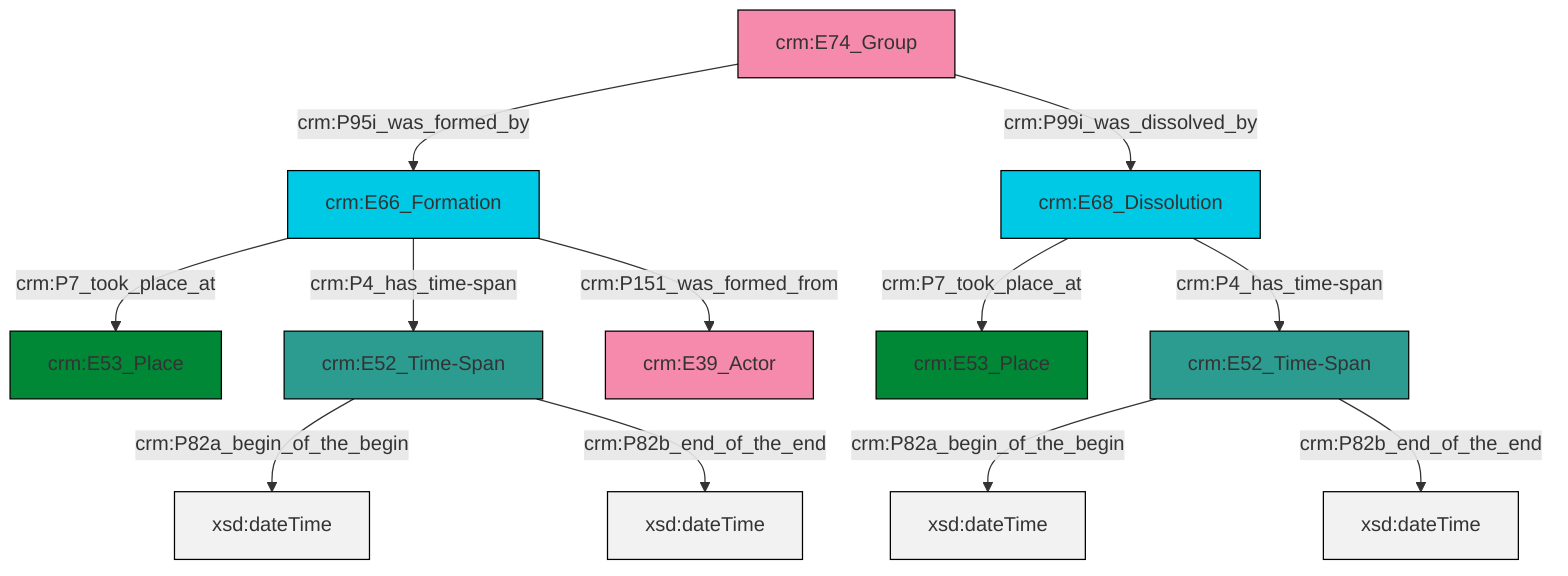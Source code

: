graph TD
classDef Literal fill:#f2f2f2,stroke:#000000;
classDef CRM_Entity fill:#FFFFFF,stroke:#000000;
classDef Temporal_Entity fill:#00C9E6, stroke:#000000;
classDef Type fill:#E18312, stroke:#000000;
classDef Time-Span fill:#2C9C91, stroke:#000000;
classDef Appellation fill:#FFEB7F, stroke:#000000;
classDef Place fill:#008836, stroke:#000000;
classDef Persistent_Item fill:#B266B2, stroke:#000000;
classDef Conceptual_Object fill:#FFD700, stroke:#000000;
classDef Physical_Thing fill:#D2B48C, stroke:#000000;
classDef Actor fill:#f58aad, stroke:#000000;
classDef PC_Classes fill:#4ce600, stroke:#000000;
classDef Multi fill:#cccccc,stroke:#000000;

0["crm:E66_Formation"]:::Temporal_Entity -->|crm:P7_took_place_at| 1["crm:E53_Place"]:::Place
4["crm:E52_Time-Span"]:::Time-Span -->|crm:P82a_begin_of_the_begin| 6[xsd:dateTime]:::Literal
0["crm:E66_Formation"]:::Temporal_Entity -->|crm:P4_has_time-span| 8["crm:E52_Time-Span"]:::Time-Span
4["crm:E52_Time-Span"]:::Time-Span -->|crm:P82b_end_of_the_end| 13[xsd:dateTime]:::Literal
8["crm:E52_Time-Span"]:::Time-Span -->|crm:P82a_begin_of_the_begin| 17[xsd:dateTime]:::Literal
2["crm:E74_Group"]:::Actor -->|crm:P95i_was_formed_by| 0["crm:E66_Formation"]:::Temporal_Entity
9["crm:E68_Dissolution"]:::Temporal_Entity -->|crm:P7_took_place_at| 14["crm:E53_Place"]:::Place
0["crm:E66_Formation"]:::Temporal_Entity -->|crm:P151_was_formed_from| 11["crm:E39_Actor"]:::Actor
8["crm:E52_Time-Span"]:::Time-Span -->|crm:P82b_end_of_the_end| 18[xsd:dateTime]:::Literal
9["crm:E68_Dissolution"]:::Temporal_Entity -->|crm:P4_has_time-span| 4["crm:E52_Time-Span"]:::Time-Span
2["crm:E74_Group"]:::Actor -->|crm:P99i_was_dissolved_by| 9["crm:E68_Dissolution"]:::Temporal_Entity